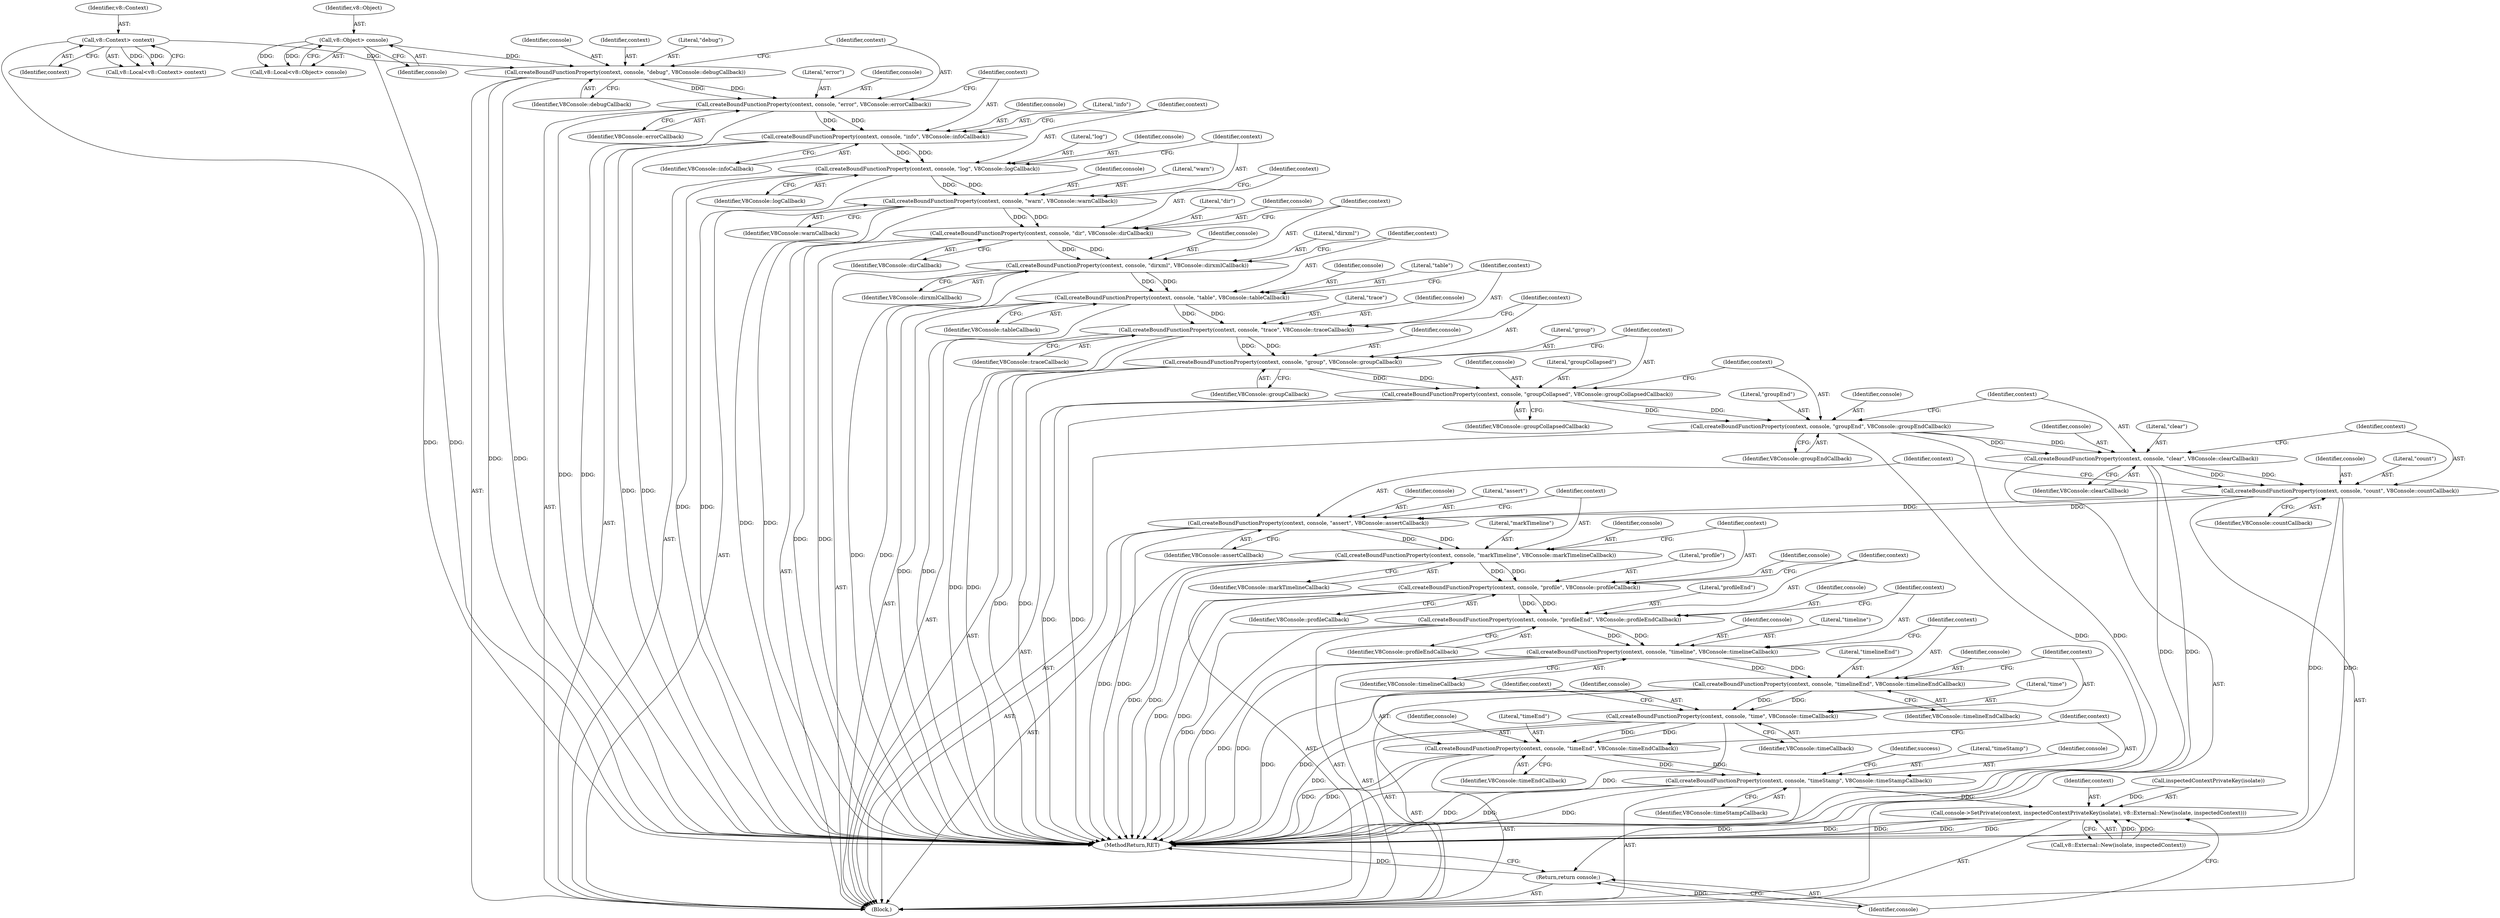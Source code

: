 digraph "0_Chrome_93bc623489bdcfc7e9127614fcfb3258edf3f0f9_0@API" {
"1000220" [label="(Call,createBoundFunctionProperty(context, console, \"timelineEnd\", V8Console::timelineEndCallback))"];
"1000215" [label="(Call,createBoundFunctionProperty(context, console, \"timeline\", V8Console::timelineCallback))"];
"1000210" [label="(Call,createBoundFunctionProperty(context, console, \"profileEnd\", V8Console::profileEndCallback))"];
"1000205" [label="(Call,createBoundFunctionProperty(context, console, \"profile\", V8Console::profileCallback))"];
"1000200" [label="(Call,createBoundFunctionProperty(context, console, \"markTimeline\", V8Console::markTimelineCallback))"];
"1000195" [label="(Call,createBoundFunctionProperty(context, console, \"assert\", V8Console::assertCallback))"];
"1000190" [label="(Call,createBoundFunctionProperty(context, console, \"count\", V8Console::countCallback))"];
"1000185" [label="(Call,createBoundFunctionProperty(context, console, \"clear\", V8Console::clearCallback))"];
"1000180" [label="(Call,createBoundFunctionProperty(context, console, \"groupEnd\", V8Console::groupEndCallback))"];
"1000175" [label="(Call,createBoundFunctionProperty(context, console, \"groupCollapsed\", V8Console::groupCollapsedCallback))"];
"1000170" [label="(Call,createBoundFunctionProperty(context, console, \"group\", V8Console::groupCallback))"];
"1000165" [label="(Call,createBoundFunctionProperty(context, console, \"trace\", V8Console::traceCallback))"];
"1000160" [label="(Call,createBoundFunctionProperty(context, console, \"table\", V8Console::tableCallback))"];
"1000155" [label="(Call,createBoundFunctionProperty(context, console, \"dirxml\", V8Console::dirxmlCallback))"];
"1000150" [label="(Call,createBoundFunctionProperty(context, console, \"dir\", V8Console::dirCallback))"];
"1000145" [label="(Call,createBoundFunctionProperty(context, console, \"warn\", V8Console::warnCallback))"];
"1000140" [label="(Call,createBoundFunctionProperty(context, console, \"log\", V8Console::logCallback))"];
"1000135" [label="(Call,createBoundFunctionProperty(context, console, \"info\", V8Console::infoCallback))"];
"1000130" [label="(Call,createBoundFunctionProperty(context, console, \"error\", V8Console::errorCallback))"];
"1000125" [label="(Call,createBoundFunctionProperty(context, console, \"debug\", V8Console::debugCallback))"];
"1000107" [label="(Call,v8::Context> context)"];
"1000120" [label="(Call,v8::Object> console)"];
"1000225" [label="(Call,createBoundFunctionProperty(context, console, \"time\", V8Console::timeCallback))"];
"1000230" [label="(Call,createBoundFunctionProperty(context, console, \"timeEnd\", V8Console::timeEndCallback))"];
"1000235" [label="(Call,createBoundFunctionProperty(context, console, \"timeStamp\", V8Console::timeStampCallback))"];
"1000249" [label="(Call,console->SetPrivate(context, inspectedContextPrivateKey(isolate), v8::External::New(isolate, inspectedContext)))"];
"1000256" [label="(Return,return console;)"];
"1000222" [label="(Identifier,console)"];
"1000188" [label="(Literal,\"clear\")"];
"1000192" [label="(Identifier,console)"];
"1000183" [label="(Literal,\"groupEnd\")"];
"1000205" [label="(Call,createBoundFunctionProperty(context, console, \"profile\", V8Console::profileCallback))"];
"1000219" [label="(Identifier,V8Console::timelineCallback)"];
"1000199" [label="(Identifier,V8Console::assertCallback)"];
"1000194" [label="(Identifier,V8Console::countCallback)"];
"1000186" [label="(Identifier,context)"];
"1000125" [label="(Call,createBoundFunctionProperty(context, console, \"debug\", V8Console::debugCallback))"];
"1000109" [label="(Identifier,context)"];
"1000105" [label="(Call,v8::Local<v8::Context> context)"];
"1000235" [label="(Call,createBoundFunctionProperty(context, console, \"timeStamp\", V8Console::timeStampCallback))"];
"1000257" [label="(Identifier,console)"];
"1000231" [label="(Identifier,context)"];
"1000208" [label="(Literal,\"profile\")"];
"1000133" [label="(Literal,\"error\")"];
"1000134" [label="(Identifier,V8Console::errorCallback)"];
"1000202" [label="(Identifier,console)"];
"1000166" [label="(Identifier,context)"];
"1000140" [label="(Call,createBoundFunctionProperty(context, console, \"log\", V8Console::logCallback))"];
"1000128" [label="(Literal,\"debug\")"];
"1000227" [label="(Identifier,console)"];
"1000172" [label="(Identifier,console)"];
"1000211" [label="(Identifier,context)"];
"1000256" [label="(Return,return console;)"];
"1000143" [label="(Literal,\"log\")"];
"1000230" [label="(Call,createBoundFunctionProperty(context, console, \"timeEnd\", V8Console::timeEndCallback))"];
"1000250" [label="(Identifier,context)"];
"1000232" [label="(Identifier,console)"];
"1000132" [label="(Identifier,console)"];
"1000131" [label="(Identifier,context)"];
"1000258" [label="(MethodReturn,RET)"];
"1000180" [label="(Call,createBoundFunctionProperty(context, console, \"groupEnd\", V8Console::groupEndCallback))"];
"1000127" [label="(Identifier,console)"];
"1000239" [label="(Identifier,V8Console::timeStampCallback)"];
"1000151" [label="(Identifier,context)"];
"1000121" [label="(Identifier,v8::Object)"];
"1000200" [label="(Call,createBoundFunctionProperty(context, console, \"markTimeline\", V8Console::markTimelineCallback))"];
"1000181" [label="(Identifier,context)"];
"1000223" [label="(Literal,\"timelineEnd\")"];
"1000185" [label="(Call,createBoundFunctionProperty(context, console, \"clear\", V8Console::clearCallback))"];
"1000249" [label="(Call,console->SetPrivate(context, inspectedContextPrivateKey(isolate), v8::External::New(isolate, inspectedContext)))"];
"1000137" [label="(Identifier,console)"];
"1000162" [label="(Identifier,console)"];
"1000217" [label="(Identifier,console)"];
"1000135" [label="(Call,createBoundFunctionProperty(context, console, \"info\", V8Console::infoCallback))"];
"1000204" [label="(Identifier,V8Console::markTimelineCallback)"];
"1000108" [label="(Identifier,v8::Context)"];
"1000165" [label="(Call,createBoundFunctionProperty(context, console, \"trace\", V8Console::traceCallback))"];
"1000215" [label="(Call,createBoundFunctionProperty(context, console, \"timeline\", V8Console::timelineCallback))"];
"1000171" [label="(Identifier,context)"];
"1000164" [label="(Identifier,V8Console::tableCallback)"];
"1000163" [label="(Literal,\"table\")"];
"1000147" [label="(Identifier,console)"];
"1000177" [label="(Identifier,console)"];
"1000216" [label="(Identifier,context)"];
"1000149" [label="(Identifier,V8Console::warnCallback)"];
"1000242" [label="(Identifier,success)"];
"1000233" [label="(Literal,\"timeEnd\")"];
"1000168" [label="(Literal,\"trace\")"];
"1000238" [label="(Literal,\"timeStamp\")"];
"1000190" [label="(Call,createBoundFunctionProperty(context, console, \"count\", V8Console::countCallback))"];
"1000170" [label="(Call,createBoundFunctionProperty(context, console, \"group\", V8Console::groupCallback))"];
"1000174" [label="(Identifier,V8Console::groupCallback)"];
"1000158" [label="(Literal,\"dirxml\")"];
"1000144" [label="(Identifier,V8Console::logCallback)"];
"1000129" [label="(Identifier,V8Console::debugCallback)"];
"1000193" [label="(Literal,\"count\")"];
"1000178" [label="(Literal,\"groupCollapsed\")"];
"1000138" [label="(Literal,\"info\")"];
"1000142" [label="(Identifier,console)"];
"1000169" [label="(Identifier,V8Console::traceCallback)"];
"1000251" [label="(Call,inspectedContextPrivateKey(isolate))"];
"1000226" [label="(Identifier,context)"];
"1000206" [label="(Identifier,context)"];
"1000176" [label="(Identifier,context)"];
"1000210" [label="(Call,createBoundFunctionProperty(context, console, \"profileEnd\", V8Console::profileEndCallback))"];
"1000203" [label="(Literal,\"markTimeline\")"];
"1000236" [label="(Identifier,context)"];
"1000120" [label="(Call,v8::Object> console)"];
"1000161" [label="(Identifier,context)"];
"1000150" [label="(Call,createBoundFunctionProperty(context, console, \"dir\", V8Console::dirCallback))"];
"1000139" [label="(Identifier,V8Console::infoCallback)"];
"1000122" [label="(Identifier,console)"];
"1000253" [label="(Call,v8::External::New(isolate, inspectedContext))"];
"1000201" [label="(Identifier,context)"];
"1000167" [label="(Identifier,console)"];
"1000145" [label="(Call,createBoundFunctionProperty(context, console, \"warn\", V8Console::warnCallback))"];
"1000220" [label="(Call,createBoundFunctionProperty(context, console, \"timelineEnd\", V8Console::timelineEndCallback))"];
"1000103" [label="(Block,)"];
"1000153" [label="(Literal,\"dir\")"];
"1000197" [label="(Identifier,console)"];
"1000209" [label="(Identifier,V8Console::profileCallback)"];
"1000157" [label="(Identifier,console)"];
"1000234" [label="(Identifier,V8Console::timeEndCallback)"];
"1000136" [label="(Identifier,context)"];
"1000107" [label="(Call,v8::Context> context)"];
"1000155" [label="(Call,createBoundFunctionProperty(context, console, \"dirxml\", V8Console::dirxmlCallback))"];
"1000212" [label="(Identifier,console)"];
"1000187" [label="(Identifier,console)"];
"1000148" [label="(Literal,\"warn\")"];
"1000126" [label="(Identifier,context)"];
"1000159" [label="(Identifier,V8Console::dirxmlCallback)"];
"1000184" [label="(Identifier,V8Console::groupEndCallback)"];
"1000218" [label="(Literal,\"timeline\")"];
"1000207" [label="(Identifier,console)"];
"1000221" [label="(Identifier,context)"];
"1000214" [label="(Identifier,V8Console::profileEndCallback)"];
"1000229" [label="(Identifier,V8Console::timeCallback)"];
"1000228" [label="(Literal,\"time\")"];
"1000237" [label="(Identifier,console)"];
"1000196" [label="(Identifier,context)"];
"1000152" [label="(Identifier,console)"];
"1000189" [label="(Identifier,V8Console::clearCallback)"];
"1000225" [label="(Call,createBoundFunctionProperty(context, console, \"time\", V8Console::timeCallback))"];
"1000118" [label="(Call,v8::Local<v8::Object> console)"];
"1000195" [label="(Call,createBoundFunctionProperty(context, console, \"assert\", V8Console::assertCallback))"];
"1000141" [label="(Identifier,context)"];
"1000173" [label="(Literal,\"group\")"];
"1000182" [label="(Identifier,console)"];
"1000156" [label="(Identifier,context)"];
"1000224" [label="(Identifier,V8Console::timelineEndCallback)"];
"1000198" [label="(Literal,\"assert\")"];
"1000191" [label="(Identifier,context)"];
"1000179" [label="(Identifier,V8Console::groupCollapsedCallback)"];
"1000160" [label="(Call,createBoundFunctionProperty(context, console, \"table\", V8Console::tableCallback))"];
"1000130" [label="(Call,createBoundFunctionProperty(context, console, \"error\", V8Console::errorCallback))"];
"1000175" [label="(Call,createBoundFunctionProperty(context, console, \"groupCollapsed\", V8Console::groupCollapsedCallback))"];
"1000146" [label="(Identifier,context)"];
"1000213" [label="(Literal,\"profileEnd\")"];
"1000154" [label="(Identifier,V8Console::dirCallback)"];
"1000220" -> "1000103"  [label="AST: "];
"1000220" -> "1000224"  [label="CFG: "];
"1000221" -> "1000220"  [label="AST: "];
"1000222" -> "1000220"  [label="AST: "];
"1000223" -> "1000220"  [label="AST: "];
"1000224" -> "1000220"  [label="AST: "];
"1000226" -> "1000220"  [label="CFG: "];
"1000220" -> "1000258"  [label="DDG: "];
"1000220" -> "1000258"  [label="DDG: "];
"1000215" -> "1000220"  [label="DDG: "];
"1000215" -> "1000220"  [label="DDG: "];
"1000220" -> "1000225"  [label="DDG: "];
"1000220" -> "1000225"  [label="DDG: "];
"1000215" -> "1000103"  [label="AST: "];
"1000215" -> "1000219"  [label="CFG: "];
"1000216" -> "1000215"  [label="AST: "];
"1000217" -> "1000215"  [label="AST: "];
"1000218" -> "1000215"  [label="AST: "];
"1000219" -> "1000215"  [label="AST: "];
"1000221" -> "1000215"  [label="CFG: "];
"1000215" -> "1000258"  [label="DDG: "];
"1000215" -> "1000258"  [label="DDG: "];
"1000210" -> "1000215"  [label="DDG: "];
"1000210" -> "1000215"  [label="DDG: "];
"1000210" -> "1000103"  [label="AST: "];
"1000210" -> "1000214"  [label="CFG: "];
"1000211" -> "1000210"  [label="AST: "];
"1000212" -> "1000210"  [label="AST: "];
"1000213" -> "1000210"  [label="AST: "];
"1000214" -> "1000210"  [label="AST: "];
"1000216" -> "1000210"  [label="CFG: "];
"1000210" -> "1000258"  [label="DDG: "];
"1000210" -> "1000258"  [label="DDG: "];
"1000205" -> "1000210"  [label="DDG: "];
"1000205" -> "1000210"  [label="DDG: "];
"1000205" -> "1000103"  [label="AST: "];
"1000205" -> "1000209"  [label="CFG: "];
"1000206" -> "1000205"  [label="AST: "];
"1000207" -> "1000205"  [label="AST: "];
"1000208" -> "1000205"  [label="AST: "];
"1000209" -> "1000205"  [label="AST: "];
"1000211" -> "1000205"  [label="CFG: "];
"1000205" -> "1000258"  [label="DDG: "];
"1000205" -> "1000258"  [label="DDG: "];
"1000200" -> "1000205"  [label="DDG: "];
"1000200" -> "1000205"  [label="DDG: "];
"1000200" -> "1000103"  [label="AST: "];
"1000200" -> "1000204"  [label="CFG: "];
"1000201" -> "1000200"  [label="AST: "];
"1000202" -> "1000200"  [label="AST: "];
"1000203" -> "1000200"  [label="AST: "];
"1000204" -> "1000200"  [label="AST: "];
"1000206" -> "1000200"  [label="CFG: "];
"1000200" -> "1000258"  [label="DDG: "];
"1000200" -> "1000258"  [label="DDG: "];
"1000195" -> "1000200"  [label="DDG: "];
"1000195" -> "1000200"  [label="DDG: "];
"1000195" -> "1000103"  [label="AST: "];
"1000195" -> "1000199"  [label="CFG: "];
"1000196" -> "1000195"  [label="AST: "];
"1000197" -> "1000195"  [label="AST: "];
"1000198" -> "1000195"  [label="AST: "];
"1000199" -> "1000195"  [label="AST: "];
"1000201" -> "1000195"  [label="CFG: "];
"1000195" -> "1000258"  [label="DDG: "];
"1000195" -> "1000258"  [label="DDG: "];
"1000190" -> "1000195"  [label="DDG: "];
"1000190" -> "1000195"  [label="DDG: "];
"1000190" -> "1000103"  [label="AST: "];
"1000190" -> "1000194"  [label="CFG: "];
"1000191" -> "1000190"  [label="AST: "];
"1000192" -> "1000190"  [label="AST: "];
"1000193" -> "1000190"  [label="AST: "];
"1000194" -> "1000190"  [label="AST: "];
"1000196" -> "1000190"  [label="CFG: "];
"1000190" -> "1000258"  [label="DDG: "];
"1000190" -> "1000258"  [label="DDG: "];
"1000185" -> "1000190"  [label="DDG: "];
"1000185" -> "1000190"  [label="DDG: "];
"1000185" -> "1000103"  [label="AST: "];
"1000185" -> "1000189"  [label="CFG: "];
"1000186" -> "1000185"  [label="AST: "];
"1000187" -> "1000185"  [label="AST: "];
"1000188" -> "1000185"  [label="AST: "];
"1000189" -> "1000185"  [label="AST: "];
"1000191" -> "1000185"  [label="CFG: "];
"1000185" -> "1000258"  [label="DDG: "];
"1000185" -> "1000258"  [label="DDG: "];
"1000180" -> "1000185"  [label="DDG: "];
"1000180" -> "1000185"  [label="DDG: "];
"1000180" -> "1000103"  [label="AST: "];
"1000180" -> "1000184"  [label="CFG: "];
"1000181" -> "1000180"  [label="AST: "];
"1000182" -> "1000180"  [label="AST: "];
"1000183" -> "1000180"  [label="AST: "];
"1000184" -> "1000180"  [label="AST: "];
"1000186" -> "1000180"  [label="CFG: "];
"1000180" -> "1000258"  [label="DDG: "];
"1000180" -> "1000258"  [label="DDG: "];
"1000175" -> "1000180"  [label="DDG: "];
"1000175" -> "1000180"  [label="DDG: "];
"1000175" -> "1000103"  [label="AST: "];
"1000175" -> "1000179"  [label="CFG: "];
"1000176" -> "1000175"  [label="AST: "];
"1000177" -> "1000175"  [label="AST: "];
"1000178" -> "1000175"  [label="AST: "];
"1000179" -> "1000175"  [label="AST: "];
"1000181" -> "1000175"  [label="CFG: "];
"1000175" -> "1000258"  [label="DDG: "];
"1000175" -> "1000258"  [label="DDG: "];
"1000170" -> "1000175"  [label="DDG: "];
"1000170" -> "1000175"  [label="DDG: "];
"1000170" -> "1000103"  [label="AST: "];
"1000170" -> "1000174"  [label="CFG: "];
"1000171" -> "1000170"  [label="AST: "];
"1000172" -> "1000170"  [label="AST: "];
"1000173" -> "1000170"  [label="AST: "];
"1000174" -> "1000170"  [label="AST: "];
"1000176" -> "1000170"  [label="CFG: "];
"1000170" -> "1000258"  [label="DDG: "];
"1000170" -> "1000258"  [label="DDG: "];
"1000165" -> "1000170"  [label="DDG: "];
"1000165" -> "1000170"  [label="DDG: "];
"1000165" -> "1000103"  [label="AST: "];
"1000165" -> "1000169"  [label="CFG: "];
"1000166" -> "1000165"  [label="AST: "];
"1000167" -> "1000165"  [label="AST: "];
"1000168" -> "1000165"  [label="AST: "];
"1000169" -> "1000165"  [label="AST: "];
"1000171" -> "1000165"  [label="CFG: "];
"1000165" -> "1000258"  [label="DDG: "];
"1000165" -> "1000258"  [label="DDG: "];
"1000160" -> "1000165"  [label="DDG: "];
"1000160" -> "1000165"  [label="DDG: "];
"1000160" -> "1000103"  [label="AST: "];
"1000160" -> "1000164"  [label="CFG: "];
"1000161" -> "1000160"  [label="AST: "];
"1000162" -> "1000160"  [label="AST: "];
"1000163" -> "1000160"  [label="AST: "];
"1000164" -> "1000160"  [label="AST: "];
"1000166" -> "1000160"  [label="CFG: "];
"1000160" -> "1000258"  [label="DDG: "];
"1000160" -> "1000258"  [label="DDG: "];
"1000155" -> "1000160"  [label="DDG: "];
"1000155" -> "1000160"  [label="DDG: "];
"1000155" -> "1000103"  [label="AST: "];
"1000155" -> "1000159"  [label="CFG: "];
"1000156" -> "1000155"  [label="AST: "];
"1000157" -> "1000155"  [label="AST: "];
"1000158" -> "1000155"  [label="AST: "];
"1000159" -> "1000155"  [label="AST: "];
"1000161" -> "1000155"  [label="CFG: "];
"1000155" -> "1000258"  [label="DDG: "];
"1000155" -> "1000258"  [label="DDG: "];
"1000150" -> "1000155"  [label="DDG: "];
"1000150" -> "1000155"  [label="DDG: "];
"1000150" -> "1000103"  [label="AST: "];
"1000150" -> "1000154"  [label="CFG: "];
"1000151" -> "1000150"  [label="AST: "];
"1000152" -> "1000150"  [label="AST: "];
"1000153" -> "1000150"  [label="AST: "];
"1000154" -> "1000150"  [label="AST: "];
"1000156" -> "1000150"  [label="CFG: "];
"1000150" -> "1000258"  [label="DDG: "];
"1000150" -> "1000258"  [label="DDG: "];
"1000145" -> "1000150"  [label="DDG: "];
"1000145" -> "1000150"  [label="DDG: "];
"1000145" -> "1000103"  [label="AST: "];
"1000145" -> "1000149"  [label="CFG: "];
"1000146" -> "1000145"  [label="AST: "];
"1000147" -> "1000145"  [label="AST: "];
"1000148" -> "1000145"  [label="AST: "];
"1000149" -> "1000145"  [label="AST: "];
"1000151" -> "1000145"  [label="CFG: "];
"1000145" -> "1000258"  [label="DDG: "];
"1000145" -> "1000258"  [label="DDG: "];
"1000140" -> "1000145"  [label="DDG: "];
"1000140" -> "1000145"  [label="DDG: "];
"1000140" -> "1000103"  [label="AST: "];
"1000140" -> "1000144"  [label="CFG: "];
"1000141" -> "1000140"  [label="AST: "];
"1000142" -> "1000140"  [label="AST: "];
"1000143" -> "1000140"  [label="AST: "];
"1000144" -> "1000140"  [label="AST: "];
"1000146" -> "1000140"  [label="CFG: "];
"1000140" -> "1000258"  [label="DDG: "];
"1000140" -> "1000258"  [label="DDG: "];
"1000135" -> "1000140"  [label="DDG: "];
"1000135" -> "1000140"  [label="DDG: "];
"1000135" -> "1000103"  [label="AST: "];
"1000135" -> "1000139"  [label="CFG: "];
"1000136" -> "1000135"  [label="AST: "];
"1000137" -> "1000135"  [label="AST: "];
"1000138" -> "1000135"  [label="AST: "];
"1000139" -> "1000135"  [label="AST: "];
"1000141" -> "1000135"  [label="CFG: "];
"1000135" -> "1000258"  [label="DDG: "];
"1000135" -> "1000258"  [label="DDG: "];
"1000130" -> "1000135"  [label="DDG: "];
"1000130" -> "1000135"  [label="DDG: "];
"1000130" -> "1000103"  [label="AST: "];
"1000130" -> "1000134"  [label="CFG: "];
"1000131" -> "1000130"  [label="AST: "];
"1000132" -> "1000130"  [label="AST: "];
"1000133" -> "1000130"  [label="AST: "];
"1000134" -> "1000130"  [label="AST: "];
"1000136" -> "1000130"  [label="CFG: "];
"1000130" -> "1000258"  [label="DDG: "];
"1000130" -> "1000258"  [label="DDG: "];
"1000125" -> "1000130"  [label="DDG: "];
"1000125" -> "1000130"  [label="DDG: "];
"1000125" -> "1000103"  [label="AST: "];
"1000125" -> "1000129"  [label="CFG: "];
"1000126" -> "1000125"  [label="AST: "];
"1000127" -> "1000125"  [label="AST: "];
"1000128" -> "1000125"  [label="AST: "];
"1000129" -> "1000125"  [label="AST: "];
"1000131" -> "1000125"  [label="CFG: "];
"1000125" -> "1000258"  [label="DDG: "];
"1000125" -> "1000258"  [label="DDG: "];
"1000107" -> "1000125"  [label="DDG: "];
"1000120" -> "1000125"  [label="DDG: "];
"1000107" -> "1000105"  [label="AST: "];
"1000107" -> "1000109"  [label="CFG: "];
"1000108" -> "1000107"  [label="AST: "];
"1000109" -> "1000107"  [label="AST: "];
"1000105" -> "1000107"  [label="CFG: "];
"1000107" -> "1000258"  [label="DDG: "];
"1000107" -> "1000105"  [label="DDG: "];
"1000107" -> "1000105"  [label="DDG: "];
"1000120" -> "1000118"  [label="AST: "];
"1000120" -> "1000122"  [label="CFG: "];
"1000121" -> "1000120"  [label="AST: "];
"1000122" -> "1000120"  [label="AST: "];
"1000118" -> "1000120"  [label="CFG: "];
"1000120" -> "1000258"  [label="DDG: "];
"1000120" -> "1000118"  [label="DDG: "];
"1000120" -> "1000118"  [label="DDG: "];
"1000225" -> "1000103"  [label="AST: "];
"1000225" -> "1000229"  [label="CFG: "];
"1000226" -> "1000225"  [label="AST: "];
"1000227" -> "1000225"  [label="AST: "];
"1000228" -> "1000225"  [label="AST: "];
"1000229" -> "1000225"  [label="AST: "];
"1000231" -> "1000225"  [label="CFG: "];
"1000225" -> "1000258"  [label="DDG: "];
"1000225" -> "1000258"  [label="DDG: "];
"1000225" -> "1000230"  [label="DDG: "];
"1000225" -> "1000230"  [label="DDG: "];
"1000230" -> "1000103"  [label="AST: "];
"1000230" -> "1000234"  [label="CFG: "];
"1000231" -> "1000230"  [label="AST: "];
"1000232" -> "1000230"  [label="AST: "];
"1000233" -> "1000230"  [label="AST: "];
"1000234" -> "1000230"  [label="AST: "];
"1000236" -> "1000230"  [label="CFG: "];
"1000230" -> "1000258"  [label="DDG: "];
"1000230" -> "1000258"  [label="DDG: "];
"1000230" -> "1000235"  [label="DDG: "];
"1000230" -> "1000235"  [label="DDG: "];
"1000235" -> "1000103"  [label="AST: "];
"1000235" -> "1000239"  [label="CFG: "];
"1000236" -> "1000235"  [label="AST: "];
"1000237" -> "1000235"  [label="AST: "];
"1000238" -> "1000235"  [label="AST: "];
"1000239" -> "1000235"  [label="AST: "];
"1000242" -> "1000235"  [label="CFG: "];
"1000235" -> "1000258"  [label="DDG: "];
"1000235" -> "1000258"  [label="DDG: "];
"1000235" -> "1000258"  [label="DDG: "];
"1000235" -> "1000249"  [label="DDG: "];
"1000235" -> "1000256"  [label="DDG: "];
"1000249" -> "1000103"  [label="AST: "];
"1000249" -> "1000253"  [label="CFG: "];
"1000250" -> "1000249"  [label="AST: "];
"1000251" -> "1000249"  [label="AST: "];
"1000253" -> "1000249"  [label="AST: "];
"1000257" -> "1000249"  [label="CFG: "];
"1000249" -> "1000258"  [label="DDG: "];
"1000249" -> "1000258"  [label="DDG: "];
"1000249" -> "1000258"  [label="DDG: "];
"1000249" -> "1000258"  [label="DDG: "];
"1000251" -> "1000249"  [label="DDG: "];
"1000253" -> "1000249"  [label="DDG: "];
"1000253" -> "1000249"  [label="DDG: "];
"1000256" -> "1000103"  [label="AST: "];
"1000256" -> "1000257"  [label="CFG: "];
"1000257" -> "1000256"  [label="AST: "];
"1000258" -> "1000256"  [label="CFG: "];
"1000256" -> "1000258"  [label="DDG: "];
"1000257" -> "1000256"  [label="DDG: "];
}
